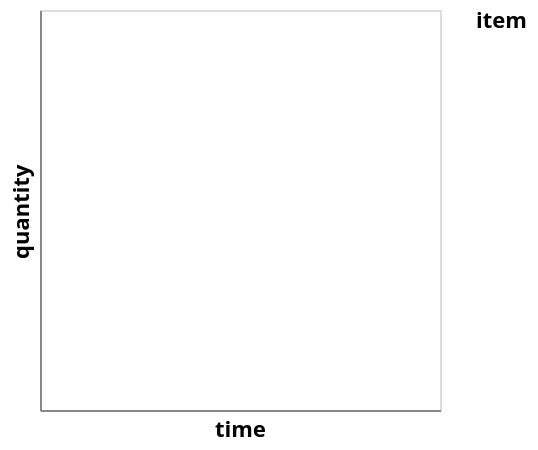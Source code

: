 {"$schema": "https://vega.github.io/schema/vega-lite/v5.json", "mark": "line", "data": {"values": ""}, "encoding": {"color": {"field": "item", "type": "nominal"}, "x": {"field": "time", "type": "quantitative"}, "y": {"field": "quantity", "type": "quantitative"}}}